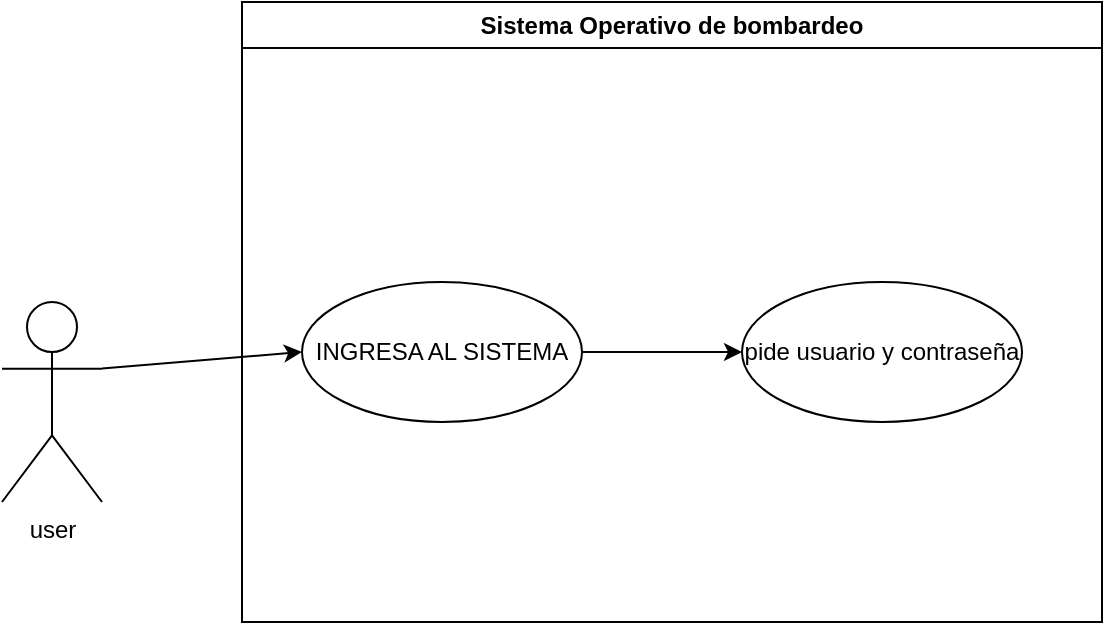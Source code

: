 <mxfile>
    <diagram id="r0G0qokfHdcYdWOy9HMY" name="Page-1">
        <mxGraphModel dx="986" dy="568" grid="1" gridSize="10" guides="1" tooltips="1" connect="1" arrows="1" fold="1" page="1" pageScale="1" pageWidth="827" pageHeight="1169" math="0" shadow="0">
            <root>
                <mxCell id="0"/>
                <mxCell id="1" parent="0"/>
                <mxCell id="11" style="edgeStyle=none;html=1;exitX=1;exitY=0.333;exitDx=0;exitDy=0;exitPerimeter=0;entryX=0;entryY=0.5;entryDx=0;entryDy=0;" parent="1" source="2" target="7" edge="1">
                    <mxGeometry relative="1" as="geometry"/>
                </mxCell>
                <mxCell id="2" value="user" style="shape=umlActor;verticalLabelPosition=bottom;verticalAlign=top;html=1;" parent="1" vertex="1">
                    <mxGeometry x="100" y="220" width="50" height="100" as="geometry"/>
                </mxCell>
                <mxCell id="6" value="Sistema Operativo de bombardeo" style="swimlane;whiteSpace=wrap;html=1;" parent="1" vertex="1">
                    <mxGeometry x="220" y="70" width="430" height="310" as="geometry"/>
                </mxCell>
                <mxCell id="17" value="" style="edgeStyle=none;html=1;" edge="1" parent="6" source="7" target="16">
                    <mxGeometry relative="1" as="geometry"/>
                </mxCell>
                <mxCell id="7" value="INGRESA AL SISTEMA" style="ellipse;whiteSpace=wrap;html=1;" parent="6" vertex="1">
                    <mxGeometry x="30" y="140" width="140" height="70" as="geometry"/>
                </mxCell>
                <mxCell id="16" value="pide usuario y contraseña" style="ellipse;whiteSpace=wrap;html=1;" vertex="1" parent="6">
                    <mxGeometry x="250" y="140" width="140" height="70" as="geometry"/>
                </mxCell>
            </root>
        </mxGraphModel>
    </diagram>
</mxfile>